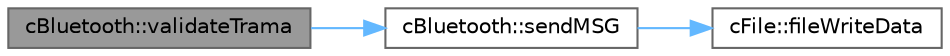 digraph "cBluetooth::validateTrama"
{
 // LATEX_PDF_SIZE
  bgcolor="transparent";
  edge [fontname=Helvetica,fontsize=10,labelfontname=Helvetica,labelfontsize=10];
  node [fontname=Helvetica,fontsize=10,shape=box,height=0.2,width=0.4];
  rankdir="LR";
  Node1 [label="cBluetooth::validateTrama",height=0.2,width=0.4,color="gray40", fillcolor="grey60", style="filled", fontcolor="black",tooltip="This function validate and parser de packet receive from the bluetooth."];
  Node1 -> Node2 [color="steelblue1",style="solid"];
  Node2 [label="cBluetooth::sendMSG",height=0.2,width=0.4,color="grey40", fillcolor="white", style="filled",URL="$classc_bluetooth.html#abbc999c5d6a5e559cc8e261c7706ceff",tooltip="Send a msg by bluetooth."];
  Node2 -> Node3 [color="steelblue1",style="solid"];
  Node3 [label="cFile::fileWriteData",height=0.2,width=0.4,color="grey40", fillcolor="white", style="filled",URL="$classc_file.html#a356b90beb9dbec359fc823b9d79ce930",tooltip="fUNCTION FOR WRITE ON THE FILE fd THAT BELONG TO THE CLASS"];
}
